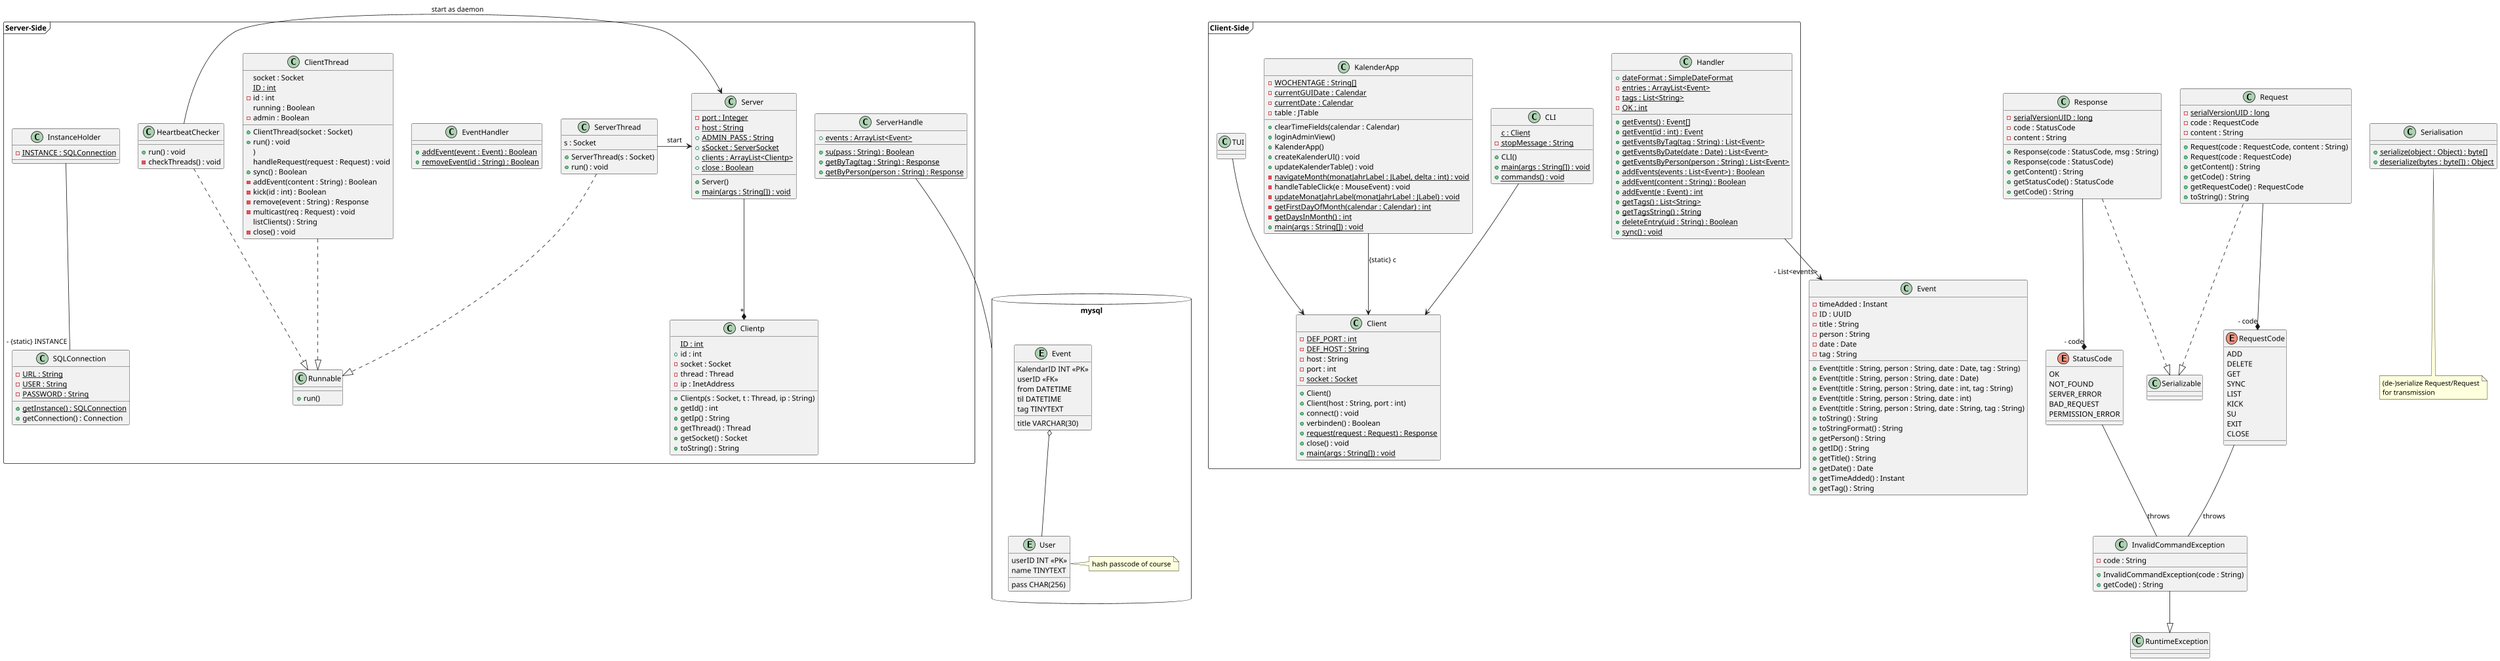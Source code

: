 @startuml
scale 0.8

class Event{
    - timeAdded : Instant
    - ID : UUID
    - title : String
    - person : String
    - date : Date
    - tag : String
    + Event(title : String, person : String, date : Date, tag : String)
    + Event(title : String, person : String, date : Date)
    + Event(title : String, person : String, date : int, tag : String)
    + Event(title : String, person : String, date : int)
    + Event(title : String, person : String, date : String, tag : String)
    + toString() : String
    + toStringFormat() : String
    + getPerson() : String
    + getID() : String
    + getTitle() : String
    + getDate() : Date
    + getTimeAdded() : Instant
    + getTag() : String
}
class Response{
    - {static} serialVersionUID : long
    - code : StatusCode
    - content : String
    + Response(code : StatusCode, msg : String)
    + Response(code : StatusCode)
    + getContent() : String
    + getStatusCode() : StatusCode
    + getCode() : String
}
top to bottom direction
package Server-Side <<Frame>> {
    class Server{
        - {static} port : Integer
        - {static} host : String
        + {static} ADMIN_PASS : String
        + {static} sSocket : ServerSocket
        + {static} clients : ArrayList<Clientp>
        + {static} close : Boolean
        + Server()
        + {static} main(args : String[]) : void
    }
    class SQLConnection{
        - {static} URL : String
        - {static} USER : String
        - {static} PASSWORD : String
        + {static} getInstance() : SQLConnection
        + getConnection() : Connection
    }

    class EventHandler{
        + {static} addEvent(event : Event) : Boolean
        + {static} removeEvent(id : String) : Boolean
    }
    class ServerHandle{
        + {static} events : ArrayList<Event>
        + {static} su(pass : String) : Boolean
        + {static} getByTag(tag : String) : Response
        + {static} getByPerson(person : String) : Response
    }
    class ServerThread{
        s : Socket
        + ServerThread(s : Socket)
        + run() : void
    }
    class Runnable {
        + run()
    }
    class Clientp{
        {static} ID : int
        + id : int
        - socket : Socket
        - thread : Thread
        - ip : InetAddress
        + Clientp(s : Socket, t : Thread, ip : String)
        + getId() : int
        + getIp() : String
        + getThread() : Thread
        + getSocket() : Socket
        + toString() : String
    }
    class InstanceHolder{
        - {static} INSTANCE : SQLConnection
    }
    class HeartbeatChecker{
        + run() : void
        - checkThreads() : void
    }
    class ClientThread{
        socket : Socket
        {static} ID : int
        - id : int
        running : Boolean
        - admin : Boolean
        + ClientThread(socket : Socket)
        + run() : void
    )
    handleRequest(request : Request) : void
        + sync() : Boolean
        - addEvent(content : String) : Boolean
        - kick(id : int) : Boolean
        - remove(event : String) : Response
        - multicast(req : Request) : void
        listClients() : String
        - close() : void
    }
}
top to bottom direction
package Client-Side <<Frame>> {
    class CLI{
        {static} c : Client
        - {static} stopMessage : String
        + CLI()
        + {static} main(args : String[]) : void
        + {static} commands() : void
    }
    class Client{
        - {static} DEF_PORT : int
        - {static} DEF_HOST : String
        - host : String
        - port : int
        - {static} socket : Socket
        + Client()
        + Client(host : String, port : int)
        + connect() : void
        + verbinden() : Boolean
        + {static} request(request : Request) : Response
        + close() : void
        + {static} main(args : String[]) : void
    }
    class KalenderApp{
        - {static} WOCHENTAGE : String[]
        - {static} currentGUIDate : Calendar
        - {static} currentDate : Calendar
        - table : JTable
        + clearTimeFields(calendar : Calendar)
        + loginAdminView()
        + KalenderApp()
        + createKalenderUI() : void
        + updateKalenderTable() : void
        - {static} navigateMonth(monatJahrLabel : JLabel, delta : int) : void
        - handleTableClick(e : MouseEvent) : void
        - {static} updateMonatJahrLabel(monatJahrLabel : JLabel) : void
        - {static} getFirstDayOfMonth(calendar : Calendar) : int
        - {static} getDaysInMonth() : int
        + {static} main(args : String[]) : void
    }
    class Handler{
        + {static} dateFormat : SimpleDateFormat
        - {static} entries : ArrayList<Event>
        - {static} tags : List<String>
        - {static} OK : int
        + {static} getEvents() : Event[]
        + {static} getEvent(id : int) : Event
        + {static} getEventsByTag(tag : String) : List<Event>
        + {static} getEventsByDate(date : Date) : List<Event>
        + {static} getEventsByPerson(person : String) : List<Event>
        + {static} addEvents(events : List<Event>) : Boolean
        + {static} addEvent(content : String) : Boolean
        + {static} addEvent(e : Event) : int
        + {static} getTags() : List<String>
        + {static} getTagsString() : String
        + {static} deleteEntry(uid : String) : Boolean
        + {static} sync() : void
        }
    class TUI{
    }
}

class Serialisation{
    + {static} serialize(object : Object) : byte[]
    + {static} deserialize(bytes : byte[]) : Object
}
    note bottom
        (de-)serialize Request/Request
        for transmission
    end note
class Request{
    - {static} serialVersionUID : long
    - code : RequestCode
    - content : String
    + Request(code : RequestCode, content : String)
    + Request(code : RequestCode)
    + getContent() : String
    + getCode() : String
    + getRequestCode() : RequestCode
    + toString() : String
    }
class InvalidCommandException{
    - code : String
    + InvalidCommandException(code : String)
    + getCode() : String
}
Server --* "*" Clientp
Response --* "- code" StatusCode
Response ..|> Serializable
Request --* "- code" RequestCode
Request ..|> Serializable
InstanceHolder --"- {static} INSTANCE" SQLConnection
ClientThread ..|> Runnable
Handler --> "- List<events>" Event 
CLI --> Client
TUI --> Client
KalenderApp --> Client : "{static} c" 
InvalidCommandException --|> RuntimeException
HeartbeatChecker ..|> Runnable
ServerThread ..|> Runnable
HeartbeatChecker -> Server : start as daemon
ServerThread -> Server : start
StatusCode -- InvalidCommandException : throws
RequestCode -- InvalidCommandException : throws


enum RequestCode{
    ADD
    DELETE
    GET
    SYNC
    LIST
    KICK
    SU
    EXIT
    CLOSE
}
enum StatusCode{
    OK
    NOT_FOUND
    SERVER_ERROR
    BAD_REQUEST
    PERMISSION_ERROR
}

database mysql {
entity "User" {
    userID INT <<PK>>
    name TINYTEXT
    pass CHAR(256)
}
note right: hash passcode of course

entity "Event" {
    KalendarID INT <<PK>>
    title VARCHAR(30)
    userID <<FK>>
    from DATETIME
    til DATETIME
    tag TINYTEXT
}

Event o-- User
}

ServerHandle -- mysql

@enduml
